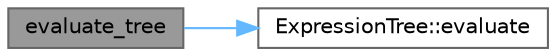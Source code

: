 digraph "evaluate_tree"
{
 // LATEX_PDF_SIZE
  bgcolor="transparent";
  edge [fontname=Helvetica,fontsize=10,labelfontname=Helvetica,labelfontsize=10];
  node [fontname=Helvetica,fontsize=10,shape=box,height=0.2,width=0.4];
  rankdir="LR";
  Node1 [id="Node000001",label="evaluate_tree",height=0.2,width=0.4,color="gray40", fillcolor="grey60", style="filled", fontcolor="black",tooltip="Вычисляет значение дерева выражений"];
  Node1 -> Node2 [id="edge1_Node000001_Node000002",color="steelblue1",style="solid",tooltip=" "];
  Node2 [id="Node000002",label="ExpressionTree::evaluate",height=0.2,width=0.4,color="grey40", fillcolor="white", style="filled",URL="$class_expression_tree.html#a389867dee593b2dd12edcf06c0187236",tooltip="Вычисляет значение выражения"];
}
